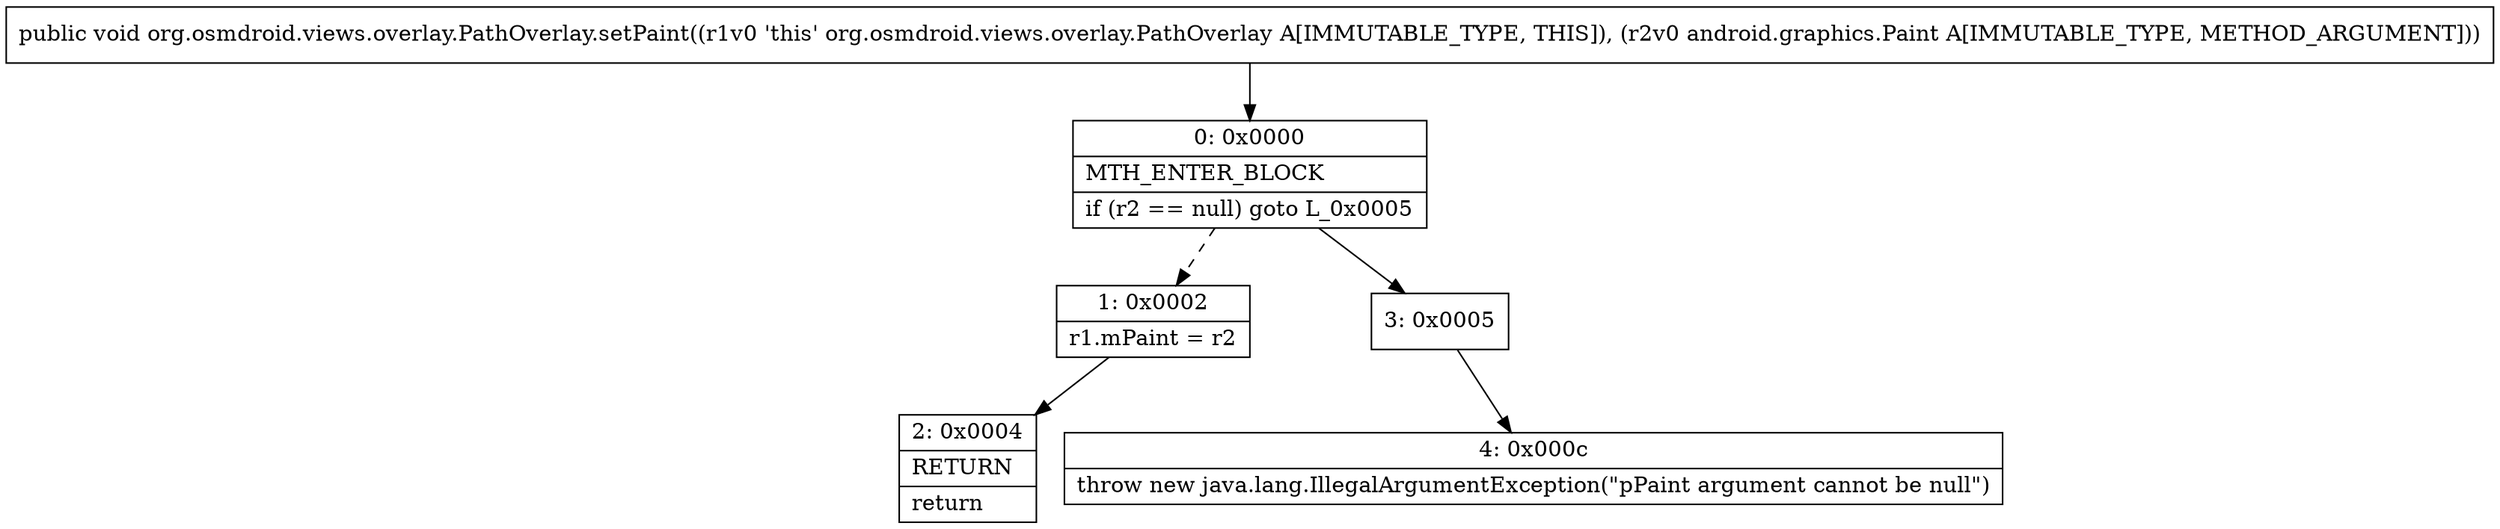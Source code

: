 digraph "CFG fororg.osmdroid.views.overlay.PathOverlay.setPaint(Landroid\/graphics\/Paint;)V" {
Node_0 [shape=record,label="{0\:\ 0x0000|MTH_ENTER_BLOCK\l|if (r2 == null) goto L_0x0005\l}"];
Node_1 [shape=record,label="{1\:\ 0x0002|r1.mPaint = r2\l}"];
Node_2 [shape=record,label="{2\:\ 0x0004|RETURN\l|return\l}"];
Node_3 [shape=record,label="{3\:\ 0x0005}"];
Node_4 [shape=record,label="{4\:\ 0x000c|throw new java.lang.IllegalArgumentException(\"pPaint argument cannot be null\")\l}"];
MethodNode[shape=record,label="{public void org.osmdroid.views.overlay.PathOverlay.setPaint((r1v0 'this' org.osmdroid.views.overlay.PathOverlay A[IMMUTABLE_TYPE, THIS]), (r2v0 android.graphics.Paint A[IMMUTABLE_TYPE, METHOD_ARGUMENT])) }"];
MethodNode -> Node_0;
Node_0 -> Node_1[style=dashed];
Node_0 -> Node_3;
Node_1 -> Node_2;
Node_3 -> Node_4;
}


